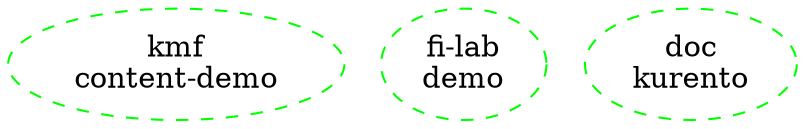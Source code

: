 digraph "dependencies" {
splines = spline;
layout=dot;

/*"kms\ndtls-plugins" [style="dashed", color="green"];
"gst\nkurento-plugins" -> "kms\ndtls-plugins";

"kws\nrpc-builder" [style="dashed", color="green"];
"kws\ncontent-api" -> "kws\nrpc-builder";
"kws\nmedia-api" -> "kws\nrpc-builder";

"kmf\nparent-pom" [style="dashed", color="green"];
"kmf\ncommons"          -> "kmf\nparent-pom";
"kmf\nspring"           -> "kmf\nparent-pom";
"kms\ninterface"        -> "kmf\nparent-pom";
"kmf\ncontent-protocol" -> "kmf\nparent-pom";
"kmf\nrepository-api"   -> "kmf\nparent-pom";
"kmf\njsonrpcconnector" -> "kmf\nparent-pom";
"kmf\nthrift-interface" -> "kmf\nparent-pom";
"kmf\nrepository-api"   -> "kmf\nparent-pom";
"kmf\nmedia-api"        -> "kmf\nparent-pom";
"kmf\ncontent-api"      -> "kmf\nparent-pom";
"kmf\nmedia-connector"  -> "kmf\nparent-pom";

"gst\nkurento-plugins" [style="dashed", color="green"];
"kurento\nmedia-server" -> "gst\nkurento-plugins";

"kmf\nspring" [style="dashed", color="green"];
"kmf\nrepository-api" -> "kmf\nspring";
"kmf\njsonrpcconnector" -> "kmf\nspring";
"kmf\ncontent-api" -> "kmf\nspring";

"kmf\ncommons" [style="dashed", color="green"];
"kmf\nrepository-api" -> "kmf\ncommons";
"kmf\njsonrpcconnector" -> "kmf\ncommons";
"kmf\nthrift-interface" -> "kmf\ncommons";
"kmf\nmedia-api" -> "kmf\ncommons";
"kmf\ncontent-api" -> "kmf\ncommons";

"kmf\ncontent-protocol" [style="dashed", color="green"];
"kmf\ncontent-api" -> "kmf\ncontent-protocol";

"kms\ninterface" [style="dashed", color="green"];
"kmf\nthrift-interface" -> "kms\ninterface";
"kurento\nmedia-server" -> "kms\ninterface";
"kmf\ncontent-api" -> "kms\ninterface";

"kws\nmedia-api" [style="dashed", color="green"];

"kws\ncontent-api" [style="dashed", color="green"];
"kmf\ncontent-demo" -> "kws\ncontent-api";
"fi-lab\ndemo" -> "kws\ncontent-api";

"kmf\nrepository-api" [style="dashed", color="green"]; "kmf\nrepository-api-test" [color="red"];
"kmf\nrepository-api-test" -> "kmf\nrepository-api" [ label="tests", style="dotted" ];
"kmf\ncontent-api" -> "kmf\nrepository-api";
"doc\nkurento"  -> "kmf\nrepository-api";

"kmf\njsonrpcconnector" [style="dashed", color="green"]; "kmf\njsonrpcconnector-test" [color="red"];
"kmf\nmedia-api" -> "kmf\njsonrpcconnector";
"kmf\nmedia-connector" -> "kmf\njsonrpcconnector";
"kmf\nthrift-interface" -> "kmf\njsonrpcconnector";
"kmf\njsonrpcconnector-test" -> "kmf\njsonrpcconnector" [ label="tests", style="dotted" ];

"kurento\nmedia-server" [style="dashed", color="green"];
"kmf\nthrift-interface" -> "kurento\nmedia-server" [ label="tests", style="dotted" ];
"kmf\nmedia-api-test" -> "kurento\nmedia-server" [ label="tests", style="dotted" ];
"kmf\ncontent-api-test" -> "kurento\nmedia-server" [ label="tests", style="dotted" ];
"kmf\nmedia-connector-test" -> "kurento\nmedia-server" [ label="tests", style="dotted" ];

"kmf\nthrift-interface" [style="dashed", color="green"];
"kmf\nmedia-api" -> "kmf\nthrift-interface";
"kmf\ncontent-api" -> "kmf\nthrift-interface";

"kmf\nmedia-api" [style="dashed", color="green"]; "kmf\nmedia-api-test" [color="red"];
"kmf\nmedia-api-test" -> "kmf\nmedia-api" [ label="tests", style="dotted" ];
"kmf\nmedia-connector" -> "kmf\nmedia-api";
"kmf\ncontent-api" -> "kmf\nmedia-api";
"doc\nkurento"  -> "kmf\nmedia-api";

"kmf\ncontent-api" [style="dashed", color="green"]; "kmf\ncontent-api-test" [color="red"];
"kmf\ncontent-api-test" -> "kmf\ncontent-api" [ label="tests", style="dotted" ];
"kmf\ncontent-demo" -> "kmf\ncontent-api";
"fi-lab\ndemo" -> "kmf\ncontent-api";
"doc\nkurento"  -> "kmf\ncontent-api";

"kmf\nmedia-connector" [style="dashed", color="green"]; "kmf\nmedia-connector-test" [color="red"];
"kmf\nmedia-connector-test" -> "kmf\nmedia-connector" [ label="tests", style="dotted" ];*/

"kmf\ncontent-demo" [style="dashed", color="green"];

"fi-lab\ndemo" [style="dashed", color="green"];

"doc\nkurento" [style="dashed", color="green"];

}
